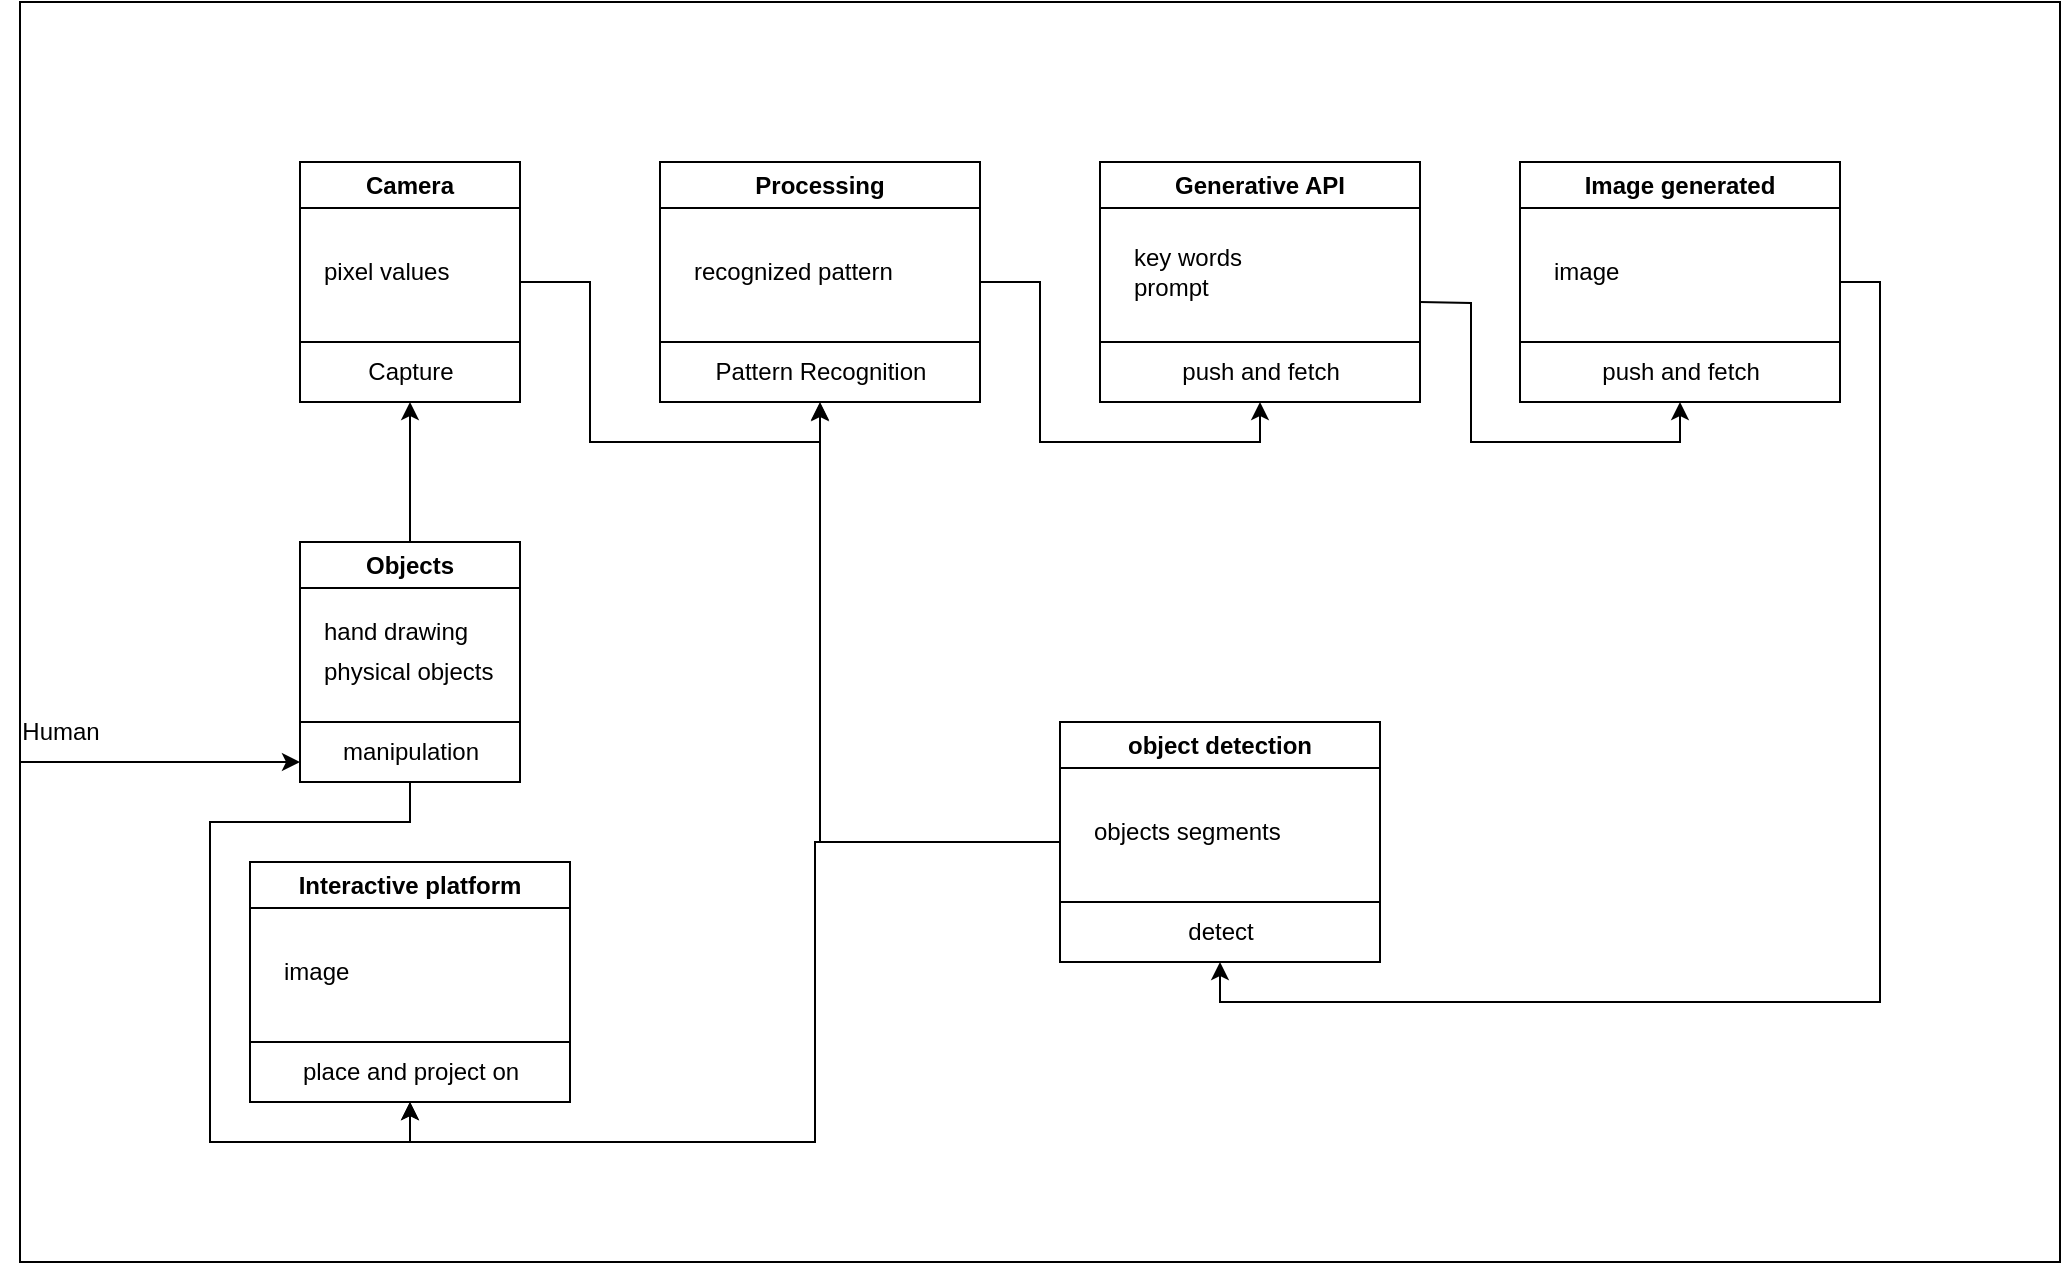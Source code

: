 <mxfile version="21.8.0" type="google">
  <diagram id="C5RBs43oDa-KdzZeNtuy" name="Page-1">
    <mxGraphModel grid="1" page="1" gridSize="10" guides="1" tooltips="1" connect="1" arrows="1" fold="1" pageScale="1" pageWidth="827" pageHeight="1169" math="0" shadow="0">
      <root>
        <mxCell id="WIyWlLk6GJQsqaUBKTNV-0" />
        <mxCell id="WIyWlLk6GJQsqaUBKTNV-1" parent="WIyWlLk6GJQsqaUBKTNV-0" />
        <mxCell id="DqnEtjNsPHN09WJmWj53-7" style="edgeStyle=orthogonalEdgeStyle;rounded=0;orthogonalLoop=1;jettySize=auto;html=1;entryX=0.5;entryY=1;entryDx=0;entryDy=0;" edge="1" parent="WIyWlLk6GJQsqaUBKTNV-1" source="DqnEtjNsPHN09WJmWj53-2" target="DqnEtjNsPHN09WJmWj53-9">
          <mxGeometry relative="1" as="geometry">
            <mxPoint x="370" y="260" as="targetPoint" />
          </mxGeometry>
        </mxCell>
        <mxCell id="DqnEtjNsPHN09WJmWj53-2" value="Camera" style="swimlane;whiteSpace=wrap;html=1;" vertex="1" parent="WIyWlLk6GJQsqaUBKTNV-1">
          <mxGeometry x="170" y="200" width="110" height="120" as="geometry" />
        </mxCell>
        <mxCell id="DqnEtjNsPHN09WJmWj53-5" value="" style="endArrow=none;html=1;rounded=0;entryX=1;entryY=0.5;entryDx=0;entryDy=0;exitX=0;exitY=0.5;exitDx=0;exitDy=0;" edge="1" parent="DqnEtjNsPHN09WJmWj53-2">
          <mxGeometry width="50" height="50" relative="1" as="geometry">
            <mxPoint y="90" as="sourcePoint" />
            <mxPoint x="110" y="90" as="targetPoint" />
          </mxGeometry>
        </mxCell>
        <mxCell id="DqnEtjNsPHN09WJmWj53-6" value="pixel values" style="text;html=1;align=left;verticalAlign=middle;resizable=0;points=[];autosize=1;strokeColor=none;fillColor=none;" vertex="1" parent="DqnEtjNsPHN09WJmWj53-2">
          <mxGeometry x="10" y="40" width="90" height="30" as="geometry" />
        </mxCell>
        <mxCell id="DqnEtjNsPHN09WJmWj53-23" value="Capture" style="text;html=1;align=center;verticalAlign=middle;resizable=0;points=[];autosize=1;strokeColor=none;fillColor=none;" vertex="1" parent="DqnEtjNsPHN09WJmWj53-2">
          <mxGeometry x="20" y="90" width="70" height="30" as="geometry" />
        </mxCell>
        <mxCell id="DqnEtjNsPHN09WJmWj53-29" style="edgeStyle=orthogonalEdgeStyle;rounded=0;orthogonalLoop=1;jettySize=auto;html=1;entryX=0.5;entryY=1;entryDx=0;entryDy=0;" edge="1" parent="WIyWlLk6GJQsqaUBKTNV-1" source="DqnEtjNsPHN09WJmWj53-9" target="DqnEtjNsPHN09WJmWj53-25">
          <mxGeometry relative="1" as="geometry">
            <mxPoint x="570" y="260" as="targetPoint" />
          </mxGeometry>
        </mxCell>
        <mxCell id="DqnEtjNsPHN09WJmWj53-9" value="Processing" style="swimlane;whiteSpace=wrap;html=1;" vertex="1" parent="WIyWlLk6GJQsqaUBKTNV-1">
          <mxGeometry x="350" y="200" width="160" height="120" as="geometry" />
        </mxCell>
        <mxCell id="DqnEtjNsPHN09WJmWj53-10" value="" style="endArrow=none;html=1;rounded=0;entryX=1;entryY=0.75;entryDx=0;entryDy=0;exitX=0;exitY=0.5;exitDx=0;exitDy=0;" edge="1" parent="DqnEtjNsPHN09WJmWj53-9" target="DqnEtjNsPHN09WJmWj53-9">
          <mxGeometry width="50" height="50" relative="1" as="geometry">
            <mxPoint y="90" as="sourcePoint" />
            <mxPoint x="110" y="90" as="targetPoint" />
          </mxGeometry>
        </mxCell>
        <mxCell id="DqnEtjNsPHN09WJmWj53-11" value="recognized pattern" style="text;html=1;align=left;verticalAlign=middle;resizable=0;points=[];autosize=1;strokeColor=none;fillColor=none;" vertex="1" parent="DqnEtjNsPHN09WJmWj53-9">
          <mxGeometry x="15" y="40" width="120" height="30" as="geometry" />
        </mxCell>
        <mxCell id="DqnEtjNsPHN09WJmWj53-16" value="Pattern Recognition" style="text;html=1;align=center;verticalAlign=middle;resizable=0;points=[];autosize=1;strokeColor=none;fillColor=none;" vertex="1" parent="DqnEtjNsPHN09WJmWj53-9">
          <mxGeometry x="15" y="90" width="130" height="30" as="geometry" />
        </mxCell>
        <mxCell id="DqnEtjNsPHN09WJmWj53-22" style="edgeStyle=orthogonalEdgeStyle;rounded=0;orthogonalLoop=1;jettySize=auto;html=1;entryX=0.5;entryY=1;entryDx=0;entryDy=0;" edge="1" parent="WIyWlLk6GJQsqaUBKTNV-1" source="DqnEtjNsPHN09WJmWj53-17" target="DqnEtjNsPHN09WJmWj53-2">
          <mxGeometry relative="1" as="geometry" />
        </mxCell>
        <mxCell id="DqnEtjNsPHN09WJmWj53-46" style="edgeStyle=orthogonalEdgeStyle;rounded=0;orthogonalLoop=1;jettySize=auto;html=1;entryX=0.5;entryY=1;entryDx=0;entryDy=0;" edge="1" parent="WIyWlLk6GJQsqaUBKTNV-1" source="DqnEtjNsPHN09WJmWj53-17" target="DqnEtjNsPHN09WJmWj53-40">
          <mxGeometry relative="1" as="geometry">
            <mxPoint x="840" y="580" as="targetPoint" />
          </mxGeometry>
        </mxCell>
        <mxCell id="DqnEtjNsPHN09WJmWj53-17" value="Objects" style="swimlane;whiteSpace=wrap;html=1;" vertex="1" parent="WIyWlLk6GJQsqaUBKTNV-1">
          <mxGeometry x="170" y="390" width="110" height="120" as="geometry" />
        </mxCell>
        <mxCell id="DqnEtjNsPHN09WJmWj53-18" value="" style="endArrow=none;html=1;rounded=0;entryX=1;entryY=0.5;entryDx=0;entryDy=0;exitX=0;exitY=0.5;exitDx=0;exitDy=0;" edge="1" parent="DqnEtjNsPHN09WJmWj53-17">
          <mxGeometry width="50" height="50" relative="1" as="geometry">
            <mxPoint y="90" as="sourcePoint" />
            <mxPoint x="110" y="90" as="targetPoint" />
          </mxGeometry>
        </mxCell>
        <mxCell id="DqnEtjNsPHN09WJmWj53-19" value="hand drawing" style="text;html=1;align=left;verticalAlign=middle;resizable=0;points=[];autosize=1;strokeColor=none;fillColor=none;" vertex="1" parent="DqnEtjNsPHN09WJmWj53-17">
          <mxGeometry x="10" y="30" width="100" height="30" as="geometry" />
        </mxCell>
        <mxCell id="DqnEtjNsPHN09WJmWj53-20" value="physical objects" style="text;html=1;align=left;verticalAlign=middle;resizable=0;points=[];autosize=1;strokeColor=none;fillColor=none;" vertex="1" parent="DqnEtjNsPHN09WJmWj53-17">
          <mxGeometry x="10" y="50" width="110" height="30" as="geometry" />
        </mxCell>
        <mxCell id="DqnEtjNsPHN09WJmWj53-21" value="manipulation" style="text;html=1;align=center;verticalAlign=middle;resizable=0;points=[];autosize=1;strokeColor=none;fillColor=none;" vertex="1" parent="DqnEtjNsPHN09WJmWj53-17">
          <mxGeometry x="10" y="90" width="90" height="30" as="geometry" />
        </mxCell>
        <mxCell id="DqnEtjNsPHN09WJmWj53-30" style="edgeStyle=orthogonalEdgeStyle;rounded=0;orthogonalLoop=1;jettySize=auto;html=1;entryX=0.5;entryY=1;entryDx=0;entryDy=0;" edge="1" parent="WIyWlLk6GJQsqaUBKTNV-1" target="DqnEtjNsPHN09WJmWj53-31">
          <mxGeometry relative="1" as="geometry">
            <mxPoint x="865" y="330" as="targetPoint" />
            <mxPoint x="730" y="270" as="sourcePoint" />
          </mxGeometry>
        </mxCell>
        <mxCell id="DqnEtjNsPHN09WJmWj53-25" value="Generative API" style="swimlane;whiteSpace=wrap;html=1;" vertex="1" parent="WIyWlLk6GJQsqaUBKTNV-1">
          <mxGeometry x="570" y="200" width="160" height="120" as="geometry" />
        </mxCell>
        <mxCell id="DqnEtjNsPHN09WJmWj53-26" value="" style="endArrow=none;html=1;rounded=0;entryX=1;entryY=0.75;entryDx=0;entryDy=0;exitX=0;exitY=0.5;exitDx=0;exitDy=0;" edge="1" parent="DqnEtjNsPHN09WJmWj53-25" target="DqnEtjNsPHN09WJmWj53-25">
          <mxGeometry width="50" height="50" relative="1" as="geometry">
            <mxPoint y="90" as="sourcePoint" />
            <mxPoint x="110" y="90" as="targetPoint" />
          </mxGeometry>
        </mxCell>
        <mxCell id="DqnEtjNsPHN09WJmWj53-27" value="key words&lt;br&gt;prompt" style="text;html=1;align=left;verticalAlign=middle;resizable=0;points=[];autosize=1;strokeColor=none;fillColor=none;" vertex="1" parent="DqnEtjNsPHN09WJmWj53-25">
          <mxGeometry x="15" y="35" width="80" height="40" as="geometry" />
        </mxCell>
        <mxCell id="DqnEtjNsPHN09WJmWj53-28" value="push and fetch" style="text;html=1;align=center;verticalAlign=middle;resizable=0;points=[];autosize=1;strokeColor=none;fillColor=none;" vertex="1" parent="DqnEtjNsPHN09WJmWj53-25">
          <mxGeometry x="30" y="90" width="100" height="30" as="geometry" />
        </mxCell>
        <mxCell id="DqnEtjNsPHN09WJmWj53-45" style="edgeStyle=orthogonalEdgeStyle;rounded=0;orthogonalLoop=1;jettySize=auto;html=1;entryX=0.5;entryY=1;entryDx=0;entryDy=0;exitX=1;exitY=0.5;exitDx=0;exitDy=0;" edge="1" parent="WIyWlLk6GJQsqaUBKTNV-1" source="DqnEtjNsPHN09WJmWj53-31" target="YqlVM4URliEp8QtS6VaE-0">
          <mxGeometry relative="1" as="geometry">
            <mxPoint x="940" y="310" as="sourcePoint" />
          </mxGeometry>
        </mxCell>
        <mxCell id="DqnEtjNsPHN09WJmWj53-31" value="Image generated" style="swimlane;whiteSpace=wrap;html=1;" vertex="1" parent="WIyWlLk6GJQsqaUBKTNV-1">
          <mxGeometry x="780" y="200" width="160" height="120" as="geometry" />
        </mxCell>
        <mxCell id="DqnEtjNsPHN09WJmWj53-32" value="" style="endArrow=none;html=1;rounded=0;entryX=1;entryY=0.75;entryDx=0;entryDy=0;exitX=0;exitY=0.5;exitDx=0;exitDy=0;" edge="1" parent="DqnEtjNsPHN09WJmWj53-31" target="DqnEtjNsPHN09WJmWj53-31">
          <mxGeometry width="50" height="50" relative="1" as="geometry">
            <mxPoint y="90" as="sourcePoint" />
            <mxPoint x="110" y="90" as="targetPoint" />
          </mxGeometry>
        </mxCell>
        <mxCell id="DqnEtjNsPHN09WJmWj53-33" value="image" style="text;html=1;align=left;verticalAlign=middle;resizable=0;points=[];autosize=1;strokeColor=none;fillColor=none;" vertex="1" parent="DqnEtjNsPHN09WJmWj53-31">
          <mxGeometry x="15" y="40" width="60" height="30" as="geometry" />
        </mxCell>
        <mxCell id="DqnEtjNsPHN09WJmWj53-34" value="push and fetch" style="text;html=1;align=center;verticalAlign=middle;resizable=0;points=[];autosize=1;strokeColor=none;fillColor=none;" vertex="1" parent="DqnEtjNsPHN09WJmWj53-31">
          <mxGeometry x="30" y="90" width="100" height="30" as="geometry" />
        </mxCell>
        <mxCell id="DqnEtjNsPHN09WJmWj53-40" value="Interactive platform" style="swimlane;whiteSpace=wrap;html=1;" vertex="1" parent="WIyWlLk6GJQsqaUBKTNV-1">
          <mxGeometry x="145" y="550" width="160" height="120" as="geometry" />
        </mxCell>
        <mxCell id="DqnEtjNsPHN09WJmWj53-42" value="image" style="text;html=1;align=left;verticalAlign=middle;resizable=0;points=[];autosize=1;strokeColor=none;fillColor=none;" vertex="1" parent="DqnEtjNsPHN09WJmWj53-40">
          <mxGeometry x="15" y="40" width="60" height="30" as="geometry" />
        </mxCell>
        <mxCell id="DqnEtjNsPHN09WJmWj53-43" value="place and project on" style="text;html=1;align=center;verticalAlign=middle;resizable=0;points=[];autosize=1;strokeColor=none;fillColor=none;" vertex="1" parent="DqnEtjNsPHN09WJmWj53-40">
          <mxGeometry x="15" y="90" width="130" height="30" as="geometry" />
        </mxCell>
        <mxCell id="DqnEtjNsPHN09WJmWj53-41" value="" style="endArrow=none;html=1;rounded=0;entryX=1;entryY=0.75;entryDx=0;entryDy=0;exitX=0;exitY=0.75;exitDx=0;exitDy=0;" edge="1" parent="WIyWlLk6GJQsqaUBKTNV-1" source="DqnEtjNsPHN09WJmWj53-40" target="DqnEtjNsPHN09WJmWj53-40">
          <mxGeometry width="50" height="50" relative="1" as="geometry">
            <mxPoint x="720" y="470" as="sourcePoint" />
            <mxPoint x="890" y="480" as="targetPoint" />
          </mxGeometry>
        </mxCell>
        <mxCell id="DqnEtjNsPHN09WJmWj53-48" value="" style="edgeStyle=none;orthogonalLoop=1;jettySize=auto;html=1;rounded=0;" edge="1" parent="WIyWlLk6GJQsqaUBKTNV-1">
          <mxGeometry width="100" relative="1" as="geometry">
            <mxPoint x="30" y="500" as="sourcePoint" />
            <mxPoint x="170" y="500" as="targetPoint" />
            <Array as="points" />
          </mxGeometry>
        </mxCell>
        <mxCell id="DqnEtjNsPHN09WJmWj53-49" value="Human" style="text;html=1;align=center;verticalAlign=middle;resizable=0;points=[];autosize=1;strokeColor=none;fillColor=none;" vertex="1" parent="WIyWlLk6GJQsqaUBKTNV-1">
          <mxGeometry x="20" y="470" width="60" height="30" as="geometry" />
        </mxCell>
        <mxCell id="YqlVM4URliEp8QtS6VaE-6" style="edgeStyle=orthogonalEdgeStyle;rounded=0;orthogonalLoop=1;jettySize=auto;html=1;entryX=0.5;entryY=1;entryDx=0;entryDy=0;" edge="1" parent="WIyWlLk6GJQsqaUBKTNV-1" source="YqlVM4URliEp8QtS6VaE-0" target="DqnEtjNsPHN09WJmWj53-40">
          <mxGeometry relative="1" as="geometry">
            <mxPoint x="420" y="730" as="targetPoint" />
          </mxGeometry>
        </mxCell>
        <mxCell id="YqlVM4URliEp8QtS6VaE-0" value="object detection" style="swimlane;whiteSpace=wrap;html=1;" vertex="1" parent="WIyWlLk6GJQsqaUBKTNV-1">
          <mxGeometry x="550" y="480" width="160" height="120" as="geometry" />
        </mxCell>
        <mxCell id="YqlVM4URliEp8QtS6VaE-1" value="" style="endArrow=none;html=1;rounded=0;entryX=1;entryY=0.75;entryDx=0;entryDy=0;exitX=0;exitY=0.5;exitDx=0;exitDy=0;" edge="1" parent="YqlVM4URliEp8QtS6VaE-0" target="YqlVM4URliEp8QtS6VaE-0">
          <mxGeometry width="50" height="50" relative="1" as="geometry">
            <mxPoint y="90" as="sourcePoint" />
            <mxPoint x="110" y="90" as="targetPoint" />
          </mxGeometry>
        </mxCell>
        <mxCell id="YqlVM4URliEp8QtS6VaE-2" value="objects segments" style="text;html=1;align=left;verticalAlign=middle;resizable=0;points=[];autosize=1;strokeColor=none;fillColor=none;" vertex="1" parent="YqlVM4URliEp8QtS6VaE-0">
          <mxGeometry x="15" y="40" width="120" height="30" as="geometry" />
        </mxCell>
        <mxCell id="YqlVM4URliEp8QtS6VaE-3" value="detect" style="text;html=1;align=center;verticalAlign=middle;resizable=0;points=[];autosize=1;strokeColor=none;fillColor=none;" vertex="1" parent="YqlVM4URliEp8QtS6VaE-0">
          <mxGeometry x="50" y="90" width="60" height="30" as="geometry" />
        </mxCell>
        <mxCell id="YqlVM4URliEp8QtS6VaE-5" style="edgeStyle=orthogonalEdgeStyle;rounded=0;orthogonalLoop=1;jettySize=auto;html=1;entryX=0.5;entryY=1.017;entryDx=0;entryDy=0;entryPerimeter=0;" edge="1" parent="WIyWlLk6GJQsqaUBKTNV-1" source="YqlVM4URliEp8QtS6VaE-0" target="DqnEtjNsPHN09WJmWj53-16">
          <mxGeometry relative="1" as="geometry" />
        </mxCell>
        <mxCell id="YqlVM4URliEp8QtS6VaE-8" value="" style="rounded=0;whiteSpace=wrap;html=1;fillColor=none;" vertex="1" parent="WIyWlLk6GJQsqaUBKTNV-1">
          <mxGeometry x="30" y="120" width="1020" height="630" as="geometry" />
        </mxCell>
      </root>
    </mxGraphModel>
  </diagram>
</mxfile>

